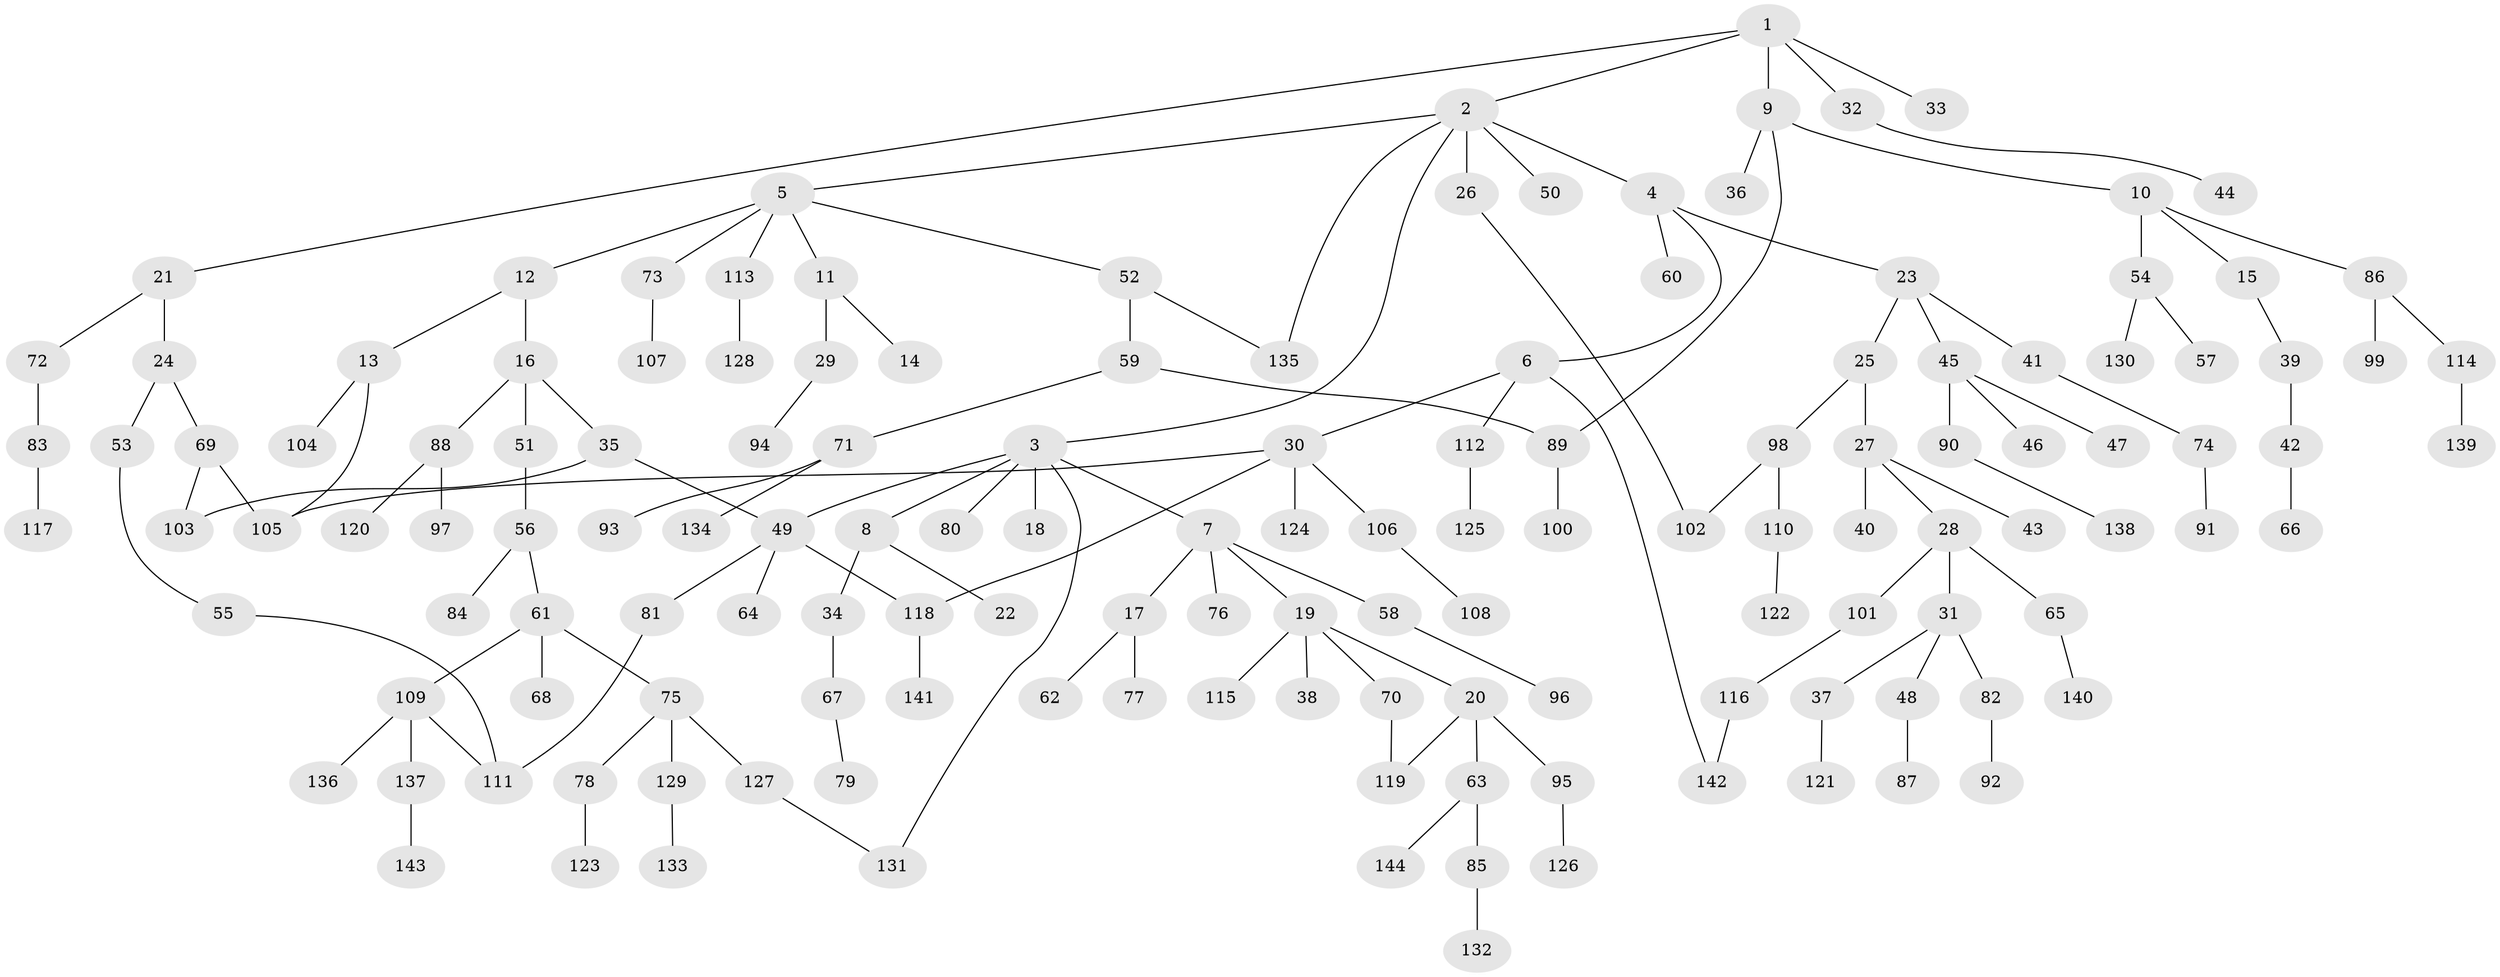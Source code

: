 // coarse degree distribution, {6: 0.03333333333333333, 7: 0.03333333333333333, 3: 0.13333333333333333, 5: 0.044444444444444446, 2: 0.18888888888888888, 4: 0.08888888888888889, 1: 0.4777777777777778}
// Generated by graph-tools (version 1.1) at 2025/51/02/27/25 19:51:38]
// undirected, 144 vertices, 156 edges
graph export_dot {
graph [start="1"]
  node [color=gray90,style=filled];
  1;
  2;
  3;
  4;
  5;
  6;
  7;
  8;
  9;
  10;
  11;
  12;
  13;
  14;
  15;
  16;
  17;
  18;
  19;
  20;
  21;
  22;
  23;
  24;
  25;
  26;
  27;
  28;
  29;
  30;
  31;
  32;
  33;
  34;
  35;
  36;
  37;
  38;
  39;
  40;
  41;
  42;
  43;
  44;
  45;
  46;
  47;
  48;
  49;
  50;
  51;
  52;
  53;
  54;
  55;
  56;
  57;
  58;
  59;
  60;
  61;
  62;
  63;
  64;
  65;
  66;
  67;
  68;
  69;
  70;
  71;
  72;
  73;
  74;
  75;
  76;
  77;
  78;
  79;
  80;
  81;
  82;
  83;
  84;
  85;
  86;
  87;
  88;
  89;
  90;
  91;
  92;
  93;
  94;
  95;
  96;
  97;
  98;
  99;
  100;
  101;
  102;
  103;
  104;
  105;
  106;
  107;
  108;
  109;
  110;
  111;
  112;
  113;
  114;
  115;
  116;
  117;
  118;
  119;
  120;
  121;
  122;
  123;
  124;
  125;
  126;
  127;
  128;
  129;
  130;
  131;
  132;
  133;
  134;
  135;
  136;
  137;
  138;
  139;
  140;
  141;
  142;
  143;
  144;
  1 -- 2;
  1 -- 9;
  1 -- 21;
  1 -- 32;
  1 -- 33;
  2 -- 3;
  2 -- 4;
  2 -- 5;
  2 -- 26;
  2 -- 50;
  2 -- 135;
  3 -- 7;
  3 -- 8;
  3 -- 18;
  3 -- 80;
  3 -- 131;
  3 -- 49;
  4 -- 6;
  4 -- 23;
  4 -- 60;
  5 -- 11;
  5 -- 12;
  5 -- 52;
  5 -- 73;
  5 -- 113;
  6 -- 30;
  6 -- 112;
  6 -- 142;
  7 -- 17;
  7 -- 19;
  7 -- 58;
  7 -- 76;
  8 -- 22;
  8 -- 34;
  9 -- 10;
  9 -- 36;
  9 -- 89;
  10 -- 15;
  10 -- 54;
  10 -- 86;
  11 -- 14;
  11 -- 29;
  12 -- 13;
  12 -- 16;
  13 -- 104;
  13 -- 105;
  15 -- 39;
  16 -- 35;
  16 -- 51;
  16 -- 88;
  17 -- 62;
  17 -- 77;
  19 -- 20;
  19 -- 38;
  19 -- 70;
  19 -- 115;
  20 -- 63;
  20 -- 95;
  20 -- 119;
  21 -- 24;
  21 -- 72;
  23 -- 25;
  23 -- 41;
  23 -- 45;
  24 -- 53;
  24 -- 69;
  25 -- 27;
  25 -- 98;
  26 -- 102;
  27 -- 28;
  27 -- 40;
  27 -- 43;
  28 -- 31;
  28 -- 65;
  28 -- 101;
  29 -- 94;
  30 -- 106;
  30 -- 118;
  30 -- 124;
  30 -- 105;
  31 -- 37;
  31 -- 48;
  31 -- 82;
  32 -- 44;
  34 -- 67;
  35 -- 49;
  35 -- 103;
  37 -- 121;
  39 -- 42;
  41 -- 74;
  42 -- 66;
  45 -- 46;
  45 -- 47;
  45 -- 90;
  48 -- 87;
  49 -- 64;
  49 -- 81;
  49 -- 118;
  51 -- 56;
  52 -- 59;
  52 -- 135;
  53 -- 55;
  54 -- 57;
  54 -- 130;
  55 -- 111;
  56 -- 61;
  56 -- 84;
  58 -- 96;
  59 -- 71;
  59 -- 89;
  61 -- 68;
  61 -- 75;
  61 -- 109;
  63 -- 85;
  63 -- 144;
  65 -- 140;
  67 -- 79;
  69 -- 103;
  69 -- 105;
  70 -- 119;
  71 -- 93;
  71 -- 134;
  72 -- 83;
  73 -- 107;
  74 -- 91;
  75 -- 78;
  75 -- 127;
  75 -- 129;
  78 -- 123;
  81 -- 111;
  82 -- 92;
  83 -- 117;
  85 -- 132;
  86 -- 99;
  86 -- 114;
  88 -- 97;
  88 -- 120;
  89 -- 100;
  90 -- 138;
  95 -- 126;
  98 -- 110;
  98 -- 102;
  101 -- 116;
  106 -- 108;
  109 -- 136;
  109 -- 137;
  109 -- 111;
  110 -- 122;
  112 -- 125;
  113 -- 128;
  114 -- 139;
  116 -- 142;
  118 -- 141;
  127 -- 131;
  129 -- 133;
  137 -- 143;
}
